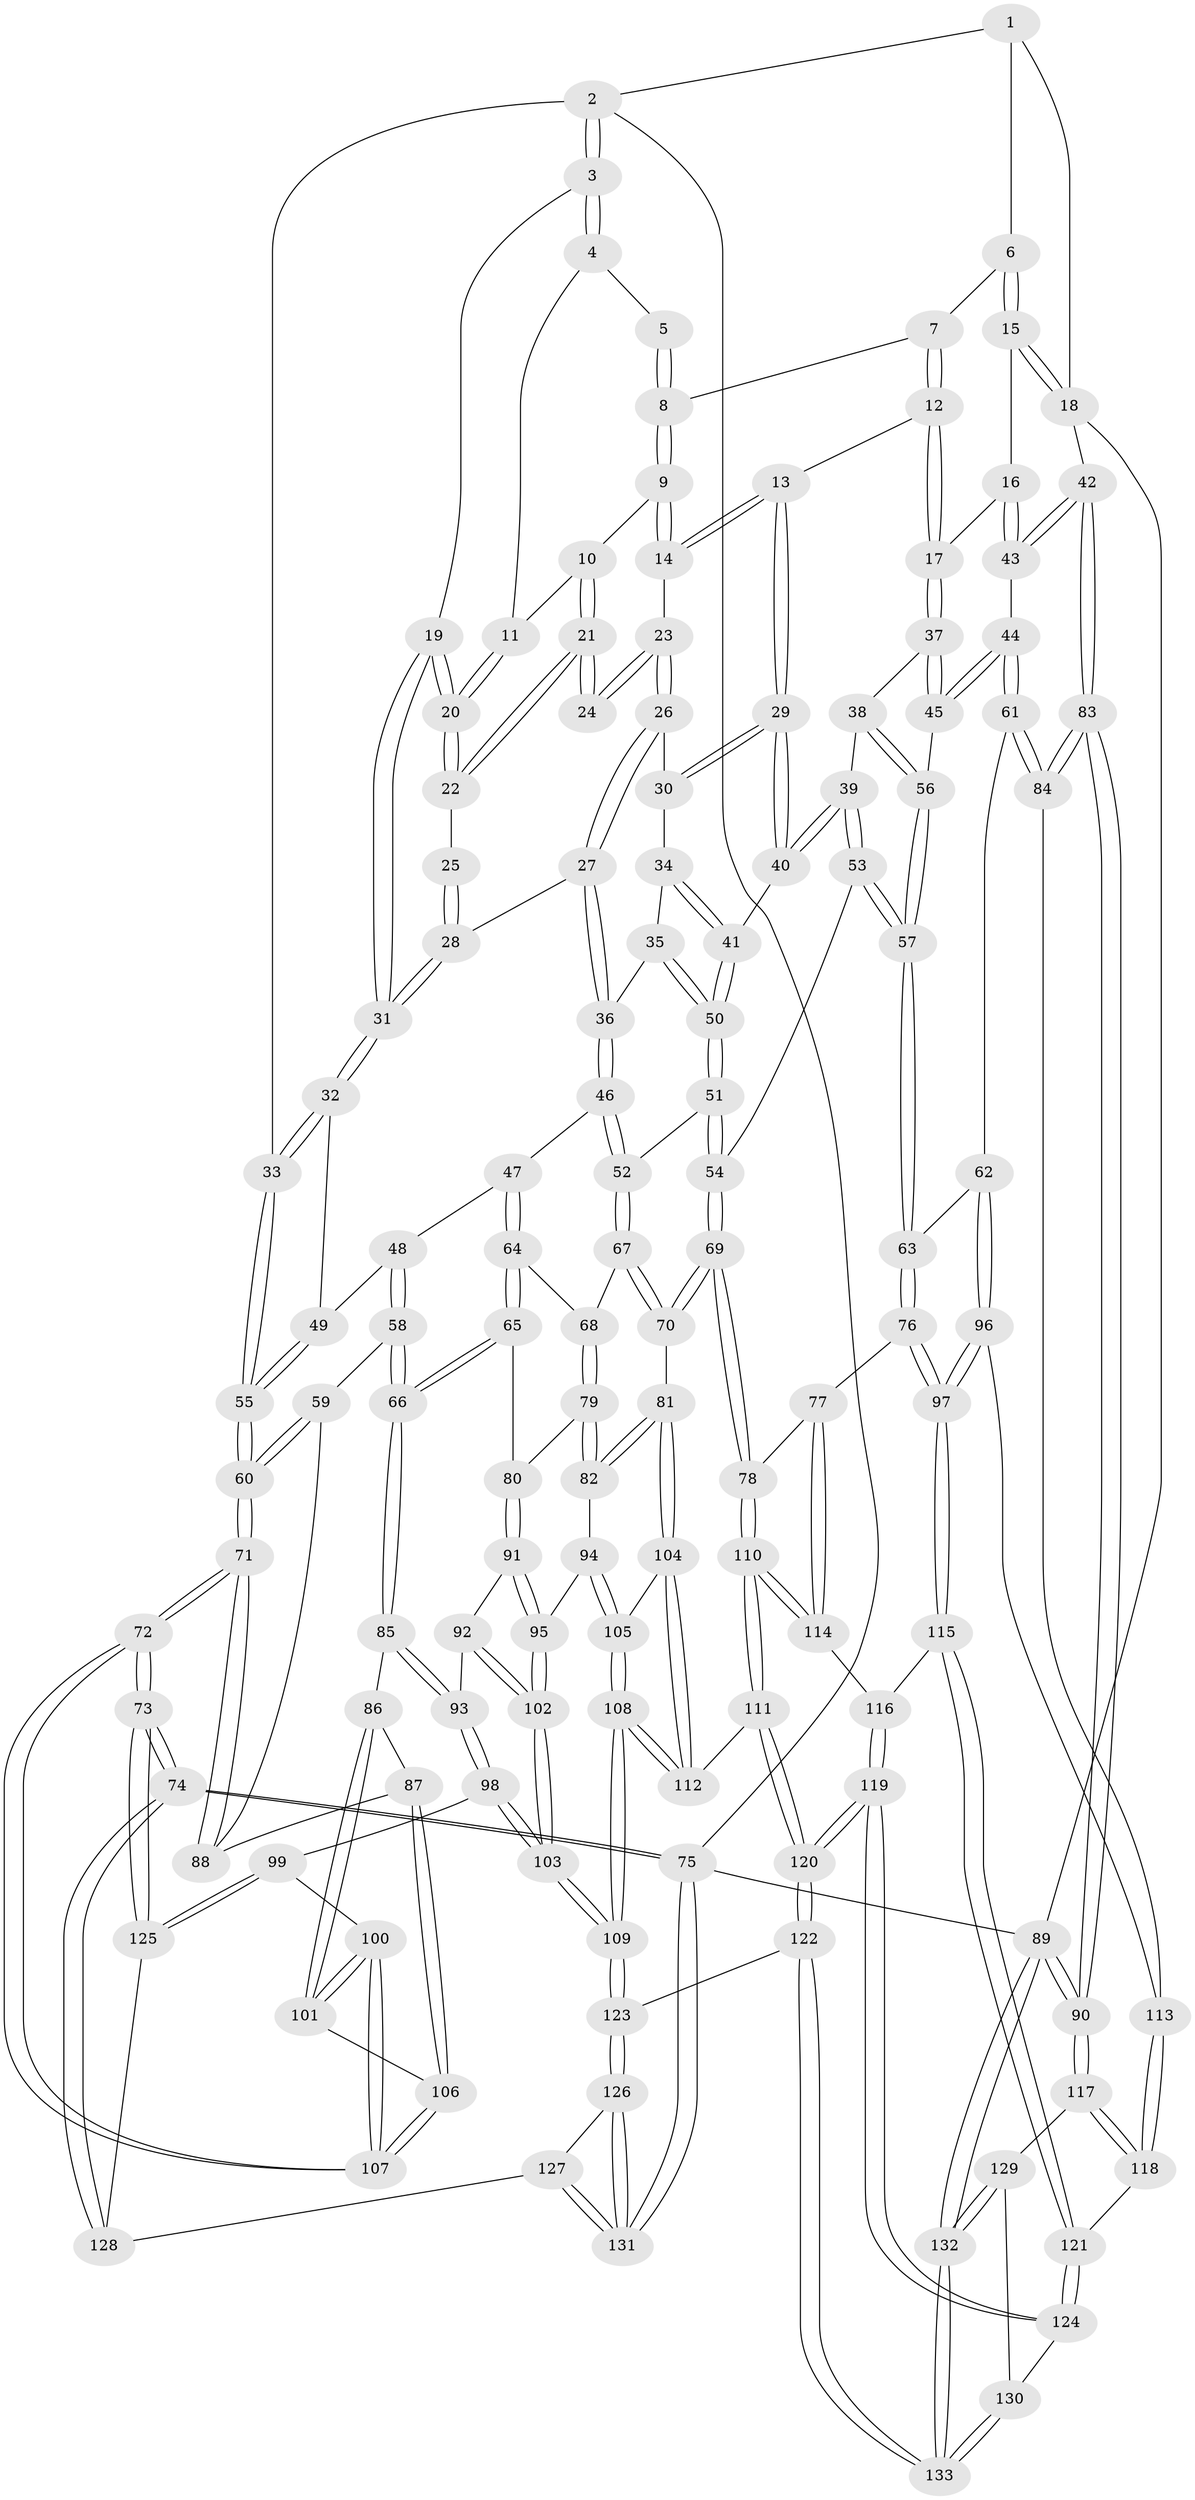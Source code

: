 // Generated by graph-tools (version 1.1) at 2025/17/03/09/25 04:17:14]
// undirected, 133 vertices, 329 edges
graph export_dot {
graph [start="1"]
  node [color=gray90,style=filled];
  1 [pos="+0.8554270648031281+0"];
  2 [pos="+0+0"];
  3 [pos="+0+0"];
  4 [pos="+0.4771714294015367+0"];
  5 [pos="+0.6894180351404432+0"];
  6 [pos="+0.8733831385797254+0.03228952737135366"];
  7 [pos="+0.7415205803432424+0.09379641081331865"];
  8 [pos="+0.6949419161482241+0.0689460109137337"];
  9 [pos="+0.6691578785370839+0.10890436863700562"];
  10 [pos="+0.47876911900267005+0.060575512173961704"];
  11 [pos="+0.4744954842531514+0.029068308435958347"];
  12 [pos="+0.7954107356289141+0.2261970230187314"];
  13 [pos="+0.6974961552114529+0.21227861870091008"];
  14 [pos="+0.6727145785349733+0.16255958951673935"];
  15 [pos="+0.8819829515353241+0.06832790337100328"];
  16 [pos="+0.8411189131286847+0.23776999657286016"];
  17 [pos="+0.8319857521025311+0.24008000587721107"];
  18 [pos="+1+0.20977778351499646"];
  19 [pos="+0.16629818701905458+0.13671922896303068"];
  20 [pos="+0.17169400875651064+0.13647117097356423"];
  21 [pos="+0.474526216384358+0.11047573327131179"];
  22 [pos="+0.1790617149967175+0.13725792830318673"];
  23 [pos="+0.4812154951793134+0.1382927070776408"];
  24 [pos="+0.4750508686787231+0.12505522845164915"];
  25 [pos="+0.3752920669384255+0.180812679609629"];
  26 [pos="+0.5021759871380438+0.2197399731404123"];
  27 [pos="+0.3317125145841951+0.3125267226940369"];
  28 [pos="+0.31006150376418395+0.2979978861278687"];
  29 [pos="+0.5861512124506275+0.2899106900954699"];
  30 [pos="+0.5087258663537656+0.22931754459530873"];
  31 [pos="+0.20167928974241234+0.27688915605312575"];
  32 [pos="+0.1582255220832697+0.3528552471623755"];
  33 [pos="+0+0.13276546703566833"];
  34 [pos="+0.4477194138029942+0.3366364459089658"];
  35 [pos="+0.42425667704440556+0.36987539417495857"];
  36 [pos="+0.35230786001023523+0.3463160235117402"];
  37 [pos="+0.8280147880856208+0.2471960698629074"];
  38 [pos="+0.6732663035293173+0.40668229400094347"];
  39 [pos="+0.6523490385431598+0.4022013490966882"];
  40 [pos="+0.5975267031516429+0.3588416309968871"];
  41 [pos="+0.5893564029325585+0.3641174672835636"];
  42 [pos="+1+0.3663773997796085"];
  43 [pos="+1+0.371647477598125"];
  44 [pos="+0.927652135528238+0.4989310804799128"];
  45 [pos="+0.8016237139847507+0.4539102219707"];
  46 [pos="+0.3232598862116501+0.4517555362835065"];
  47 [pos="+0.29463469490059174+0.47547805467612597"];
  48 [pos="+0.16082607244082045+0.4273751375304742"];
  49 [pos="+0.15473079910942072+0.3709357933404384"];
  50 [pos="+0.4792525332108858+0.44068473834112654"];
  51 [pos="+0.47229198038828285+0.4673761554484746"];
  52 [pos="+0.4626207542907763+0.4765768584148473"];
  53 [pos="+0.5906570681992355+0.5328492453658673"];
  54 [pos="+0.5829810529670378+0.5386500107729653"];
  55 [pos="+0+0.40731413528211113"];
  56 [pos="+0.7346240959257597+0.4630268602969969"];
  57 [pos="+0.7198551388284711+0.5498476483176152"];
  58 [pos="+0.1018701256121891+0.5326194781695166"];
  59 [pos="+0.06858755443257936+0.5359680042890075"];
  60 [pos="+0+0.5069731567134826"];
  61 [pos="+0.8685913136148478+0.6416400464003762"];
  62 [pos="+0.7647939025838054+0.6200143648067046"];
  63 [pos="+0.7354815719762008+0.6107770251272496"];
  64 [pos="+0.29591374992176667+0.48151586543267494"];
  65 [pos="+0.2148756739071693+0.5925276782015796"];
  66 [pos="+0.15161698361974668+0.6026200858390518"];
  67 [pos="+0.4391661901033715+0.5396461003040585"];
  68 [pos="+0.3390427076841116+0.5658264098216208"];
  69 [pos="+0.5668638785857087+0.6594111260397334"];
  70 [pos="+0.49011365157962733+0.653847995556406"];
  71 [pos="+0+0.6806987132822366"];
  72 [pos="+0+0.862137762679948"];
  73 [pos="+0+0.9423264697341109"];
  74 [pos="+0+1"];
  75 [pos="+0+1"];
  76 [pos="+0.6279883392586727+0.6848922609751668"];
  77 [pos="+0.6131519720248526+0.6837134383280661"];
  78 [pos="+0.5815977234509999+0.67118342871671"];
  79 [pos="+0.323386741982502+0.6090383303633117"];
  80 [pos="+0.31763738495557187+0.6109515540085607"];
  81 [pos="+0.4799568852142786+0.6604663918733326"];
  82 [pos="+0.3505192289317117+0.6395845459034367"];
  83 [pos="+1+0.817364596846805"];
  84 [pos="+0.8894144407234967+0.6943211833808768"];
  85 [pos="+0.15188888252793056+0.607039737859352"];
  86 [pos="+0.15062825821914871+0.6090148674948119"];
  87 [pos="+0.04879857175110511+0.6968047951962288"];
  88 [pos="+0.03330522711037393+0.6565507762848374"];
  89 [pos="+1+1"];
  90 [pos="+1+0.9138317525921312"];
  91 [pos="+0.28241125849159426+0.6621566003961895"];
  92 [pos="+0.24554211150072328+0.6797191439883966"];
  93 [pos="+0.19394671579699346+0.6711746677471994"];
  94 [pos="+0.34790720815024206+0.6960096046295189"];
  95 [pos="+0.3019601428568672+0.7145554582679448"];
  96 [pos="+0.7333949348273013+0.7997818370620632"];
  97 [pos="+0.7257389307297722+0.8052489116391008"];
  98 [pos="+0.1915046847038876+0.8110091648547774"];
  99 [pos="+0.1547118813962637+0.8154047980116755"];
  100 [pos="+0.12217971847368865+0.7984323420215165"];
  101 [pos="+0.1059952984922083+0.7396687649388434"];
  102 [pos="+0.27916196730011356+0.7502886005358502"];
  103 [pos="+0.264168721490207+0.8357752700857546"];
  104 [pos="+0.44880010174186874+0.7122210769007579"];
  105 [pos="+0.3650827826881229+0.7199305974817358"];
  106 [pos="+0.04866663460538558+0.6972759951605975"];
  107 [pos="+0+0.8157327873325532"];
  108 [pos="+0.3252383038511051+0.8735912057408135"];
  109 [pos="+0.31706383869451754+0.8804706229166067"];
  110 [pos="+0.5004135284010393+0.8281507684081482"];
  111 [pos="+0.499030478160534+0.8291937787098425"];
  112 [pos="+0.44010963632623123+0.8156354368850237"];
  113 [pos="+0.8732310575411661+0.7196573415112089"];
  114 [pos="+0.5903868451311469+0.8147913419121573"];
  115 [pos="+0.7257279146993003+0.8053391008215911"];
  116 [pos="+0.5997447813177772+0.8257145096762695"];
  117 [pos="+0.8937859956418853+0.8906591321667958"];
  118 [pos="+0.8761416405480645+0.8451169386270062"];
  119 [pos="+0.6230052793575721+1"];
  120 [pos="+0.6017980067387219+1"];
  121 [pos="+0.7291049824821361+0.8392471746671368"];
  122 [pos="+0.5693731469272585+1"];
  123 [pos="+0.3396043750641279+1"];
  124 [pos="+0.7217634208643785+0.9044417271137759"];
  125 [pos="+0.1295401198689666+0.868804449841716"];
  126 [pos="+0.27934146249815317+1"];
  127 [pos="+0.1301502930019499+0.8869085377920194"];
  128 [pos="+0.12950436837171314+0.8689363406378326"];
  129 [pos="+0.8614180476866345+0.9227440944679194"];
  130 [pos="+0.8524170108389396+0.9285644898841892"];
  131 [pos="+0+1"];
  132 [pos="+1+1"];
  133 [pos="+0.8267816242079407+1"];
  1 -- 2;
  1 -- 6;
  1 -- 18;
  2 -- 3;
  2 -- 3;
  2 -- 33;
  2 -- 75;
  3 -- 4;
  3 -- 4;
  3 -- 19;
  4 -- 5;
  4 -- 11;
  5 -- 8;
  5 -- 8;
  6 -- 7;
  6 -- 15;
  6 -- 15;
  7 -- 8;
  7 -- 12;
  7 -- 12;
  8 -- 9;
  8 -- 9;
  9 -- 10;
  9 -- 14;
  9 -- 14;
  10 -- 11;
  10 -- 21;
  10 -- 21;
  11 -- 20;
  11 -- 20;
  12 -- 13;
  12 -- 17;
  12 -- 17;
  13 -- 14;
  13 -- 14;
  13 -- 29;
  13 -- 29;
  14 -- 23;
  15 -- 16;
  15 -- 18;
  15 -- 18;
  16 -- 17;
  16 -- 43;
  16 -- 43;
  17 -- 37;
  17 -- 37;
  18 -- 42;
  18 -- 89;
  19 -- 20;
  19 -- 20;
  19 -- 31;
  19 -- 31;
  20 -- 22;
  20 -- 22;
  21 -- 22;
  21 -- 22;
  21 -- 24;
  21 -- 24;
  22 -- 25;
  23 -- 24;
  23 -- 24;
  23 -- 26;
  23 -- 26;
  25 -- 28;
  25 -- 28;
  26 -- 27;
  26 -- 27;
  26 -- 30;
  27 -- 28;
  27 -- 36;
  27 -- 36;
  28 -- 31;
  28 -- 31;
  29 -- 30;
  29 -- 30;
  29 -- 40;
  29 -- 40;
  30 -- 34;
  31 -- 32;
  31 -- 32;
  32 -- 33;
  32 -- 33;
  32 -- 49;
  33 -- 55;
  33 -- 55;
  34 -- 35;
  34 -- 41;
  34 -- 41;
  35 -- 36;
  35 -- 50;
  35 -- 50;
  36 -- 46;
  36 -- 46;
  37 -- 38;
  37 -- 45;
  37 -- 45;
  38 -- 39;
  38 -- 56;
  38 -- 56;
  39 -- 40;
  39 -- 40;
  39 -- 53;
  39 -- 53;
  40 -- 41;
  41 -- 50;
  41 -- 50;
  42 -- 43;
  42 -- 43;
  42 -- 83;
  42 -- 83;
  43 -- 44;
  44 -- 45;
  44 -- 45;
  44 -- 61;
  44 -- 61;
  45 -- 56;
  46 -- 47;
  46 -- 52;
  46 -- 52;
  47 -- 48;
  47 -- 64;
  47 -- 64;
  48 -- 49;
  48 -- 58;
  48 -- 58;
  49 -- 55;
  49 -- 55;
  50 -- 51;
  50 -- 51;
  51 -- 52;
  51 -- 54;
  51 -- 54;
  52 -- 67;
  52 -- 67;
  53 -- 54;
  53 -- 57;
  53 -- 57;
  54 -- 69;
  54 -- 69;
  55 -- 60;
  55 -- 60;
  56 -- 57;
  56 -- 57;
  57 -- 63;
  57 -- 63;
  58 -- 59;
  58 -- 66;
  58 -- 66;
  59 -- 60;
  59 -- 60;
  59 -- 88;
  60 -- 71;
  60 -- 71;
  61 -- 62;
  61 -- 84;
  61 -- 84;
  62 -- 63;
  62 -- 96;
  62 -- 96;
  63 -- 76;
  63 -- 76;
  64 -- 65;
  64 -- 65;
  64 -- 68;
  65 -- 66;
  65 -- 66;
  65 -- 80;
  66 -- 85;
  66 -- 85;
  67 -- 68;
  67 -- 70;
  67 -- 70;
  68 -- 79;
  68 -- 79;
  69 -- 70;
  69 -- 70;
  69 -- 78;
  69 -- 78;
  70 -- 81;
  71 -- 72;
  71 -- 72;
  71 -- 88;
  71 -- 88;
  72 -- 73;
  72 -- 73;
  72 -- 107;
  72 -- 107;
  73 -- 74;
  73 -- 74;
  73 -- 125;
  73 -- 125;
  74 -- 75;
  74 -- 75;
  74 -- 128;
  74 -- 128;
  75 -- 131;
  75 -- 131;
  75 -- 89;
  76 -- 77;
  76 -- 97;
  76 -- 97;
  77 -- 78;
  77 -- 114;
  77 -- 114;
  78 -- 110;
  78 -- 110;
  79 -- 80;
  79 -- 82;
  79 -- 82;
  80 -- 91;
  80 -- 91;
  81 -- 82;
  81 -- 82;
  81 -- 104;
  81 -- 104;
  82 -- 94;
  83 -- 84;
  83 -- 84;
  83 -- 90;
  83 -- 90;
  84 -- 113;
  85 -- 86;
  85 -- 93;
  85 -- 93;
  86 -- 87;
  86 -- 101;
  86 -- 101;
  87 -- 88;
  87 -- 106;
  87 -- 106;
  89 -- 90;
  89 -- 90;
  89 -- 132;
  89 -- 132;
  90 -- 117;
  90 -- 117;
  91 -- 92;
  91 -- 95;
  91 -- 95;
  92 -- 93;
  92 -- 102;
  92 -- 102;
  93 -- 98;
  93 -- 98;
  94 -- 95;
  94 -- 105;
  94 -- 105;
  95 -- 102;
  95 -- 102;
  96 -- 97;
  96 -- 97;
  96 -- 113;
  97 -- 115;
  97 -- 115;
  98 -- 99;
  98 -- 103;
  98 -- 103;
  99 -- 100;
  99 -- 125;
  99 -- 125;
  100 -- 101;
  100 -- 101;
  100 -- 107;
  100 -- 107;
  101 -- 106;
  102 -- 103;
  102 -- 103;
  103 -- 109;
  103 -- 109;
  104 -- 105;
  104 -- 112;
  104 -- 112;
  105 -- 108;
  105 -- 108;
  106 -- 107;
  106 -- 107;
  108 -- 109;
  108 -- 109;
  108 -- 112;
  108 -- 112;
  109 -- 123;
  109 -- 123;
  110 -- 111;
  110 -- 111;
  110 -- 114;
  110 -- 114;
  111 -- 112;
  111 -- 120;
  111 -- 120;
  113 -- 118;
  113 -- 118;
  114 -- 116;
  115 -- 116;
  115 -- 121;
  115 -- 121;
  116 -- 119;
  116 -- 119;
  117 -- 118;
  117 -- 118;
  117 -- 129;
  118 -- 121;
  119 -- 120;
  119 -- 120;
  119 -- 124;
  119 -- 124;
  120 -- 122;
  120 -- 122;
  121 -- 124;
  121 -- 124;
  122 -- 123;
  122 -- 133;
  122 -- 133;
  123 -- 126;
  123 -- 126;
  124 -- 130;
  125 -- 128;
  126 -- 127;
  126 -- 131;
  126 -- 131;
  127 -- 128;
  127 -- 131;
  127 -- 131;
  129 -- 130;
  129 -- 132;
  129 -- 132;
  130 -- 133;
  130 -- 133;
  132 -- 133;
  132 -- 133;
}
